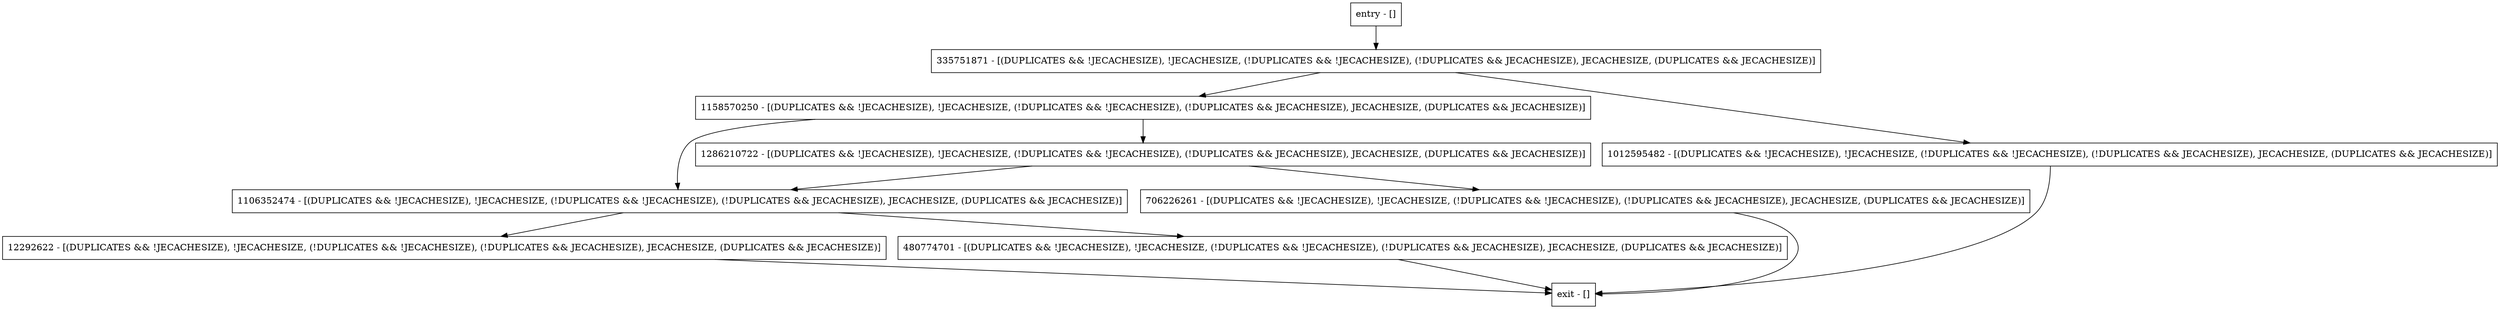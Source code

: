 digraph checkIfInvalid {
node [shape=record];
335751871 [label="335751871 - [(DUPLICATES && !JECACHESIZE), !JECACHESIZE, (!DUPLICATES && !JECACHESIZE), (!DUPLICATES && JECACHESIZE), JECACHESIZE, (DUPLICATES && JECACHESIZE)]"];
entry [label="entry - []"];
exit [label="exit - []"];
12292622 [label="12292622 - [(DUPLICATES && !JECACHESIZE), !JECACHESIZE, (!DUPLICATES && !JECACHESIZE), (!DUPLICATES && JECACHESIZE), JECACHESIZE, (DUPLICATES && JECACHESIZE)]"];
1158570250 [label="1158570250 - [(DUPLICATES && !JECACHESIZE), !JECACHESIZE, (!DUPLICATES && !JECACHESIZE), (!DUPLICATES && JECACHESIZE), JECACHESIZE, (DUPLICATES && JECACHESIZE)]"];
1012595482 [label="1012595482 - [(DUPLICATES && !JECACHESIZE), !JECACHESIZE, (!DUPLICATES && !JECACHESIZE), (!DUPLICATES && JECACHESIZE), JECACHESIZE, (DUPLICATES && JECACHESIZE)]"];
706226261 [label="706226261 - [(DUPLICATES && !JECACHESIZE), !JECACHESIZE, (!DUPLICATES && !JECACHESIZE), (!DUPLICATES && JECACHESIZE), JECACHESIZE, (DUPLICATES && JECACHESIZE)]"];
1106352474 [label="1106352474 - [(DUPLICATES && !JECACHESIZE), !JECACHESIZE, (!DUPLICATES && !JECACHESIZE), (!DUPLICATES && JECACHESIZE), JECACHESIZE, (DUPLICATES && JECACHESIZE)]"];
480774701 [label="480774701 - [(DUPLICATES && !JECACHESIZE), !JECACHESIZE, (!DUPLICATES && !JECACHESIZE), (!DUPLICATES && JECACHESIZE), JECACHESIZE, (DUPLICATES && JECACHESIZE)]"];
1286210722 [label="1286210722 - [(DUPLICATES && !JECACHESIZE), !JECACHESIZE, (!DUPLICATES && !JECACHESIZE), (!DUPLICATES && JECACHESIZE), JECACHESIZE, (DUPLICATES && JECACHESIZE)]"];
entry;
exit;
335751871 -> 1158570250;
335751871 -> 1012595482;
entry -> 335751871;
12292622 -> exit;
1158570250 -> 1106352474;
1158570250 -> 1286210722;
1012595482 -> exit;
706226261 -> exit;
1106352474 -> 12292622;
1106352474 -> 480774701;
480774701 -> exit;
1286210722 -> 706226261;
1286210722 -> 1106352474;
}
